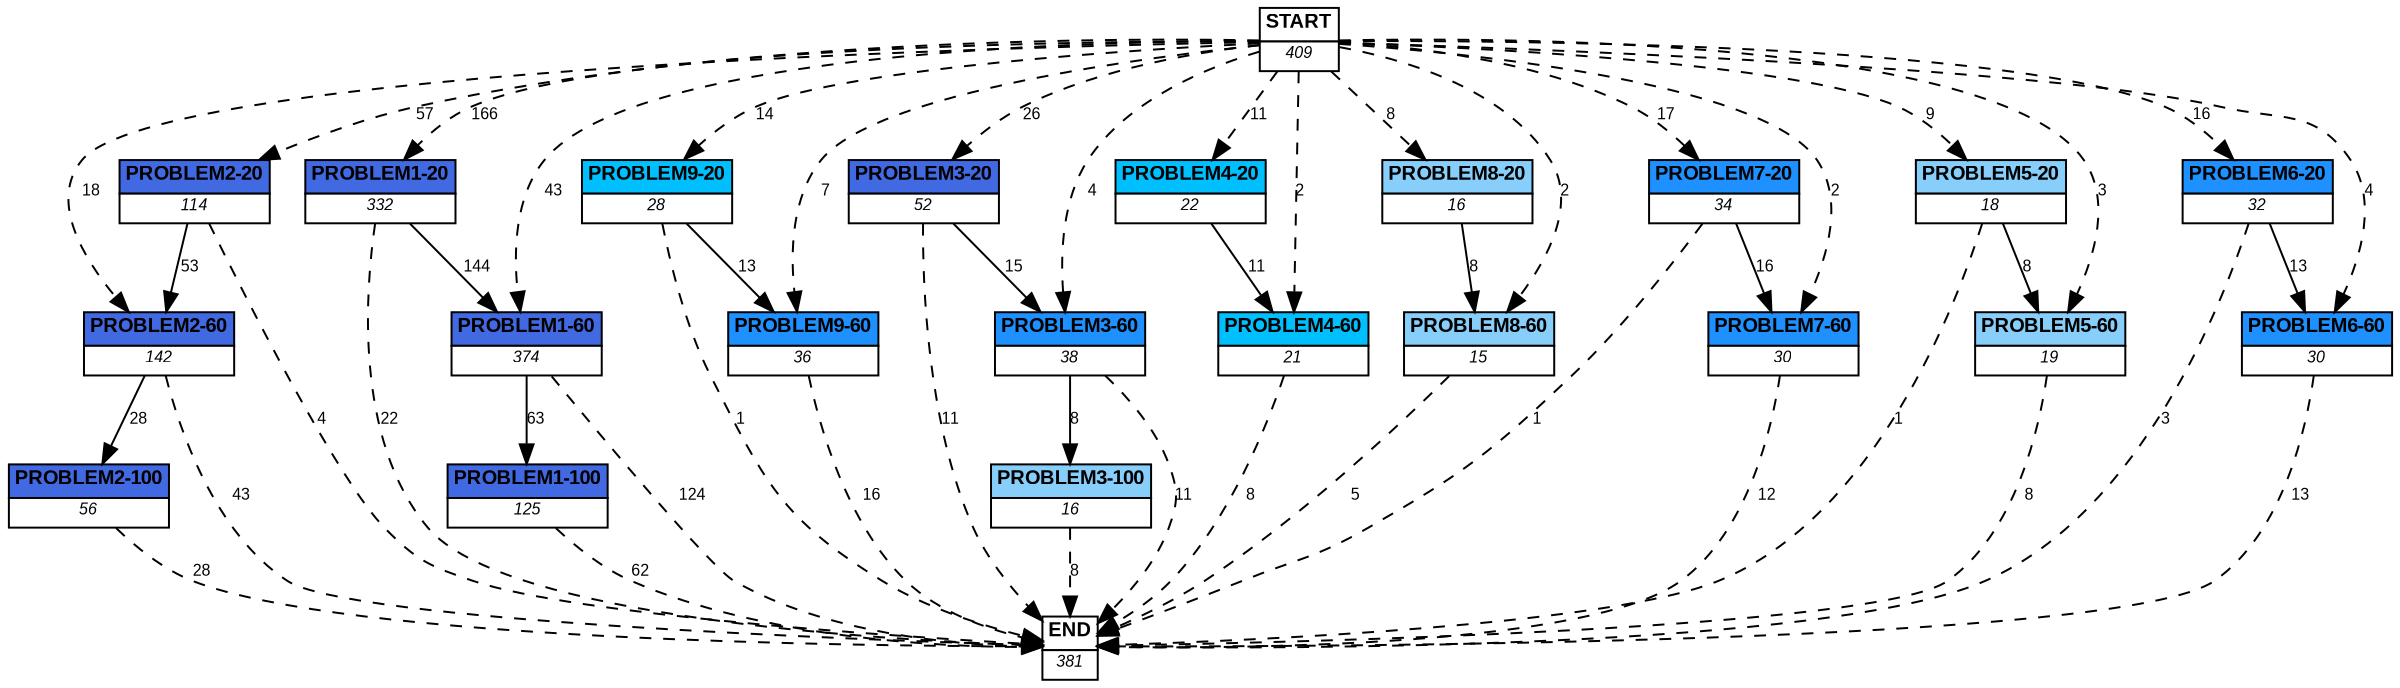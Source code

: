 digraph graphname {
	dpi = 150
	size="16,11!";
	margin = 0;
"PROBLEM1-20" [shape=plain, label=<<table border="0" cellborder="1" cellspacing="0"><tr><td bgcolor="royalblue"><FONT face="Arial" POINT-SIZE="10"><b>PROBLEM1-20</b></FONT></td></tr><tr><td bgcolor="white"><FONT face="Arial" POINT-SIZE="8"><i>332</i></FONT></td></tr></table>>]
"PROBLEM2-20" [shape=plain, label=<<table border="0" cellborder="1" cellspacing="0"><tr><td bgcolor="royalblue"><FONT face="Arial" POINT-SIZE="10"><b>PROBLEM2-20</b></FONT></td></tr><tr><td bgcolor="white"><FONT face="Arial" POINT-SIZE="8"><i>114</i></FONT></td></tr></table>>]
"PROBLEM2-60" [shape=plain, label=<<table border="0" cellborder="1" cellspacing="0"><tr><td bgcolor="royalblue"><FONT face="Arial" POINT-SIZE="10"><b>PROBLEM2-60</b></FONT></td></tr><tr><td bgcolor="white"><FONT face="Arial" POINT-SIZE="8"><i>142</i></FONT></td></tr></table>>]
"PROBLEM9-20" [shape=plain, label=<<table border="0" cellborder="1" cellspacing="0"><tr><td bgcolor="deepskyblue"><FONT face="Arial" POINT-SIZE="10"><b>PROBLEM9-20</b></FONT></td></tr><tr><td bgcolor="white"><FONT face="Arial" POINT-SIZE="8"><i>28</i></FONT></td></tr></table>>]
"PROBLEM9-60" [shape=plain, label=<<table border="0" cellborder="1" cellspacing="0"><tr><td bgcolor="dodgerblue"><FONT face="Arial" POINT-SIZE="10"><b>PROBLEM9-60</b></FONT></td></tr><tr><td bgcolor="white"><FONT face="Arial" POINT-SIZE="8"><i>36</i></FONT></td></tr></table>>]
"PROBLEM1-60" [shape=plain, label=<<table border="0" cellborder="1" cellspacing="0"><tr><td bgcolor="royalblue"><FONT face="Arial" POINT-SIZE="10"><b>PROBLEM1-60</b></FONT></td></tr><tr><td bgcolor="white"><FONT face="Arial" POINT-SIZE="8"><i>374</i></FONT></td></tr></table>>]
"PROBLEM3-20" [shape=plain, label=<<table border="0" cellborder="1" cellspacing="0"><tr><td bgcolor="royalblue"><FONT face="Arial" POINT-SIZE="10"><b>PROBLEM3-20</b></FONT></td></tr><tr><td bgcolor="white"><FONT face="Arial" POINT-SIZE="8"><i>52</i></FONT></td></tr></table>>]
"PROBLEM3-60" [shape=plain, label=<<table border="0" cellborder="1" cellspacing="0"><tr><td bgcolor="dodgerblue"><FONT face="Arial" POINT-SIZE="10"><b>PROBLEM3-60</b></FONT></td></tr><tr><td bgcolor="white"><FONT face="Arial" POINT-SIZE="8"><i>38</i></FONT></td></tr></table>>]
"PROBLEM4-20" [shape=plain, label=<<table border="0" cellborder="1" cellspacing="0"><tr><td bgcolor="deepskyblue"><FONT face="Arial" POINT-SIZE="10"><b>PROBLEM4-20</b></FONT></td></tr><tr><td bgcolor="white"><FONT face="Arial" POINT-SIZE="8"><i>22</i></FONT></td></tr></table>>]
"PROBLEM4-60" [shape=plain, label=<<table border="0" cellborder="1" cellspacing="0"><tr><td bgcolor="deepskyblue"><FONT face="Arial" POINT-SIZE="10"><b>PROBLEM4-60</b></FONT></td></tr><tr><td bgcolor="white"><FONT face="Arial" POINT-SIZE="8"><i>21</i></FONT></td></tr></table>>]
"PROBLEM8-20" [shape=plain, label=<<table border="0" cellborder="1" cellspacing="0"><tr><td bgcolor="lightskyblue"><FONT face="Arial" POINT-SIZE="10"><b>PROBLEM8-20</b></FONT></td></tr><tr><td bgcolor="white"><FONT face="Arial" POINT-SIZE="8"><i>16</i></FONT></td></tr></table>>]
"PROBLEM8-60" [shape=plain, label=<<table border="0" cellborder="1" cellspacing="0"><tr><td bgcolor="lightskyblue"><FONT face="Arial" POINT-SIZE="10"><b>PROBLEM8-60</b></FONT></td></tr><tr><td bgcolor="white"><FONT face="Arial" POINT-SIZE="8"><i>15</i></FONT></td></tr></table>>]
"PROBLEM7-20" [shape=plain, label=<<table border="0" cellborder="1" cellspacing="0"><tr><td bgcolor="dodgerblue"><FONT face="Arial" POINT-SIZE="10"><b>PROBLEM7-20</b></FONT></td></tr><tr><td bgcolor="white"><FONT face="Arial" POINT-SIZE="8"><i>34</i></FONT></td></tr></table>>]
"PROBLEM7-60" [shape=plain, label=<<table border="0" cellborder="1" cellspacing="0"><tr><td bgcolor="dodgerblue"><FONT face="Arial" POINT-SIZE="10"><b>PROBLEM7-60</b></FONT></td></tr><tr><td bgcolor="white"><FONT face="Arial" POINT-SIZE="8"><i>30</i></FONT></td></tr></table>>]
"PROBLEM5-20" [shape=plain, label=<<table border="0" cellborder="1" cellspacing="0"><tr><td bgcolor="lightskyblue"><FONT face="Arial" POINT-SIZE="10"><b>PROBLEM5-20</b></FONT></td></tr><tr><td bgcolor="white"><FONT face="Arial" POINT-SIZE="8"><i>18</i></FONT></td></tr></table>>]
"PROBLEM5-60" [shape=plain, label=<<table border="0" cellborder="1" cellspacing="0"><tr><td bgcolor="lightskyblue"><FONT face="Arial" POINT-SIZE="10"><b>PROBLEM5-60</b></FONT></td></tr><tr><td bgcolor="white"><FONT face="Arial" POINT-SIZE="8"><i>19</i></FONT></td></tr></table>>]
"PROBLEM6-20" [shape=plain, label=<<table border="0" cellborder="1" cellspacing="0"><tr><td bgcolor="dodgerblue"><FONT face="Arial" POINT-SIZE="10"><b>PROBLEM6-20</b></FONT></td></tr><tr><td bgcolor="white"><FONT face="Arial" POINT-SIZE="8"><i>32</i></FONT></td></tr></table>>]
"PROBLEM6-60" [shape=plain, label=<<table border="0" cellborder="1" cellspacing="0"><tr><td bgcolor="dodgerblue"><FONT face="Arial" POINT-SIZE="10"><b>PROBLEM6-60</b></FONT></td></tr><tr><td bgcolor="white"><FONT face="Arial" POINT-SIZE="8"><i>30</i></FONT></td></tr></table>>]
"PROBLEM1-100" [shape=plain, label=<<table border="0" cellborder="1" cellspacing="0"><tr><td bgcolor="royalblue"><FONT face="Arial" POINT-SIZE="10"><b>PROBLEM1-100</b></FONT></td></tr><tr><td bgcolor="white"><FONT face="Arial" POINT-SIZE="8"><i>125</i></FONT></td></tr></table>>]
"PROBLEM2-100" [shape=plain, label=<<table border="0" cellborder="1" cellspacing="0"><tr><td bgcolor="royalblue"><FONT face="Arial" POINT-SIZE="10"><b>PROBLEM2-100</b></FONT></td></tr><tr><td bgcolor="white"><FONT face="Arial" POINT-SIZE="8"><i>56</i></FONT></td></tr></table>>]
"PROBLEM3-100" [shape=plain, label=<<table border="0" cellborder="1" cellspacing="0"><tr><td bgcolor="lightskyblue"><FONT face="Arial" POINT-SIZE="10"><b>PROBLEM3-100</b></FONT></td></tr><tr><td bgcolor="white"><FONT face="Arial" POINT-SIZE="8"><i>16</i></FONT></td></tr></table>>]
"START" [shape=plain, label=<<table border="0" cellborder="1" cellspacing="0"><tr><td bgcolor="white"><FONT face="Arial" POINT-SIZE="10"><b>START</b></FONT></td></tr><tr><td bgcolor="white"><FONT face="Arial" POINT-SIZE="8"><i>409</i></FONT></td></tr></table>>]
"END" [shape=plain, label=<<table border="0" cellborder="1" cellspacing="0"><tr><td bgcolor="white"><FONT face="Arial" POINT-SIZE="10"><b>END</b></FONT></td></tr><tr><td bgcolor="white"><FONT face="Arial" POINT-SIZE="8"><i>381</i></FONT></td></tr></table>>]
"PROBLEM1-20" -> "PROBLEM1-60" [ label ="144" labelfloat=false fontname="Arial" fontsize=8]
"PROBLEM1-20" -> "END" [ style = dashed label ="22" labelfloat=false fontname="Arial" fontsize=8]
"PROBLEM2-20" -> "PROBLEM2-60" [ label ="53" labelfloat=false fontname="Arial" fontsize=8]
"PROBLEM2-20" -> "END" [ style = dashed label ="4" labelfloat=false fontname="Arial" fontsize=8]
"PROBLEM2-60" -> "PROBLEM2-100" [ label ="28" labelfloat=false fontname="Arial" fontsize=8]
"PROBLEM2-60" -> "END" [ style = dashed label ="43" labelfloat=false fontname="Arial" fontsize=8]
"PROBLEM9-20" -> "PROBLEM9-60" [ label ="13" labelfloat=false fontname="Arial" fontsize=8]
"PROBLEM9-20" -> "END" [ style = dashed label ="1" labelfloat=false fontname="Arial" fontsize=8]
"PROBLEM9-60" -> "END" [ style = dashed label ="16" labelfloat=false fontname="Arial" fontsize=8]
"PROBLEM1-60" -> "PROBLEM1-100" [ label ="63" labelfloat=false fontname="Arial" fontsize=8]
"PROBLEM1-60" -> "END" [ style = dashed label ="124" labelfloat=false fontname="Arial" fontsize=8]
"PROBLEM3-20" -> "PROBLEM3-60" [ label ="15" labelfloat=false fontname="Arial" fontsize=8]
"PROBLEM3-20" -> "END" [ style = dashed label ="11" labelfloat=false fontname="Arial" fontsize=8]
"PROBLEM3-60" -> "PROBLEM3-100" [ label ="8" labelfloat=false fontname="Arial" fontsize=8]
"PROBLEM3-60" -> "END" [ style = dashed label ="11" labelfloat=false fontname="Arial" fontsize=8]
"PROBLEM4-20" -> "PROBLEM4-60" [ label ="11" labelfloat=false fontname="Arial" fontsize=8]
"PROBLEM4-60" -> "END" [ style = dashed label ="8" labelfloat=false fontname="Arial" fontsize=8]
"PROBLEM8-20" -> "PROBLEM8-60" [ label ="8" labelfloat=false fontname="Arial" fontsize=8]
"PROBLEM8-60" -> "END" [ style = dashed label ="5" labelfloat=false fontname="Arial" fontsize=8]
"PROBLEM7-20" -> "PROBLEM7-60" [ label ="16" labelfloat=false fontname="Arial" fontsize=8]
"PROBLEM7-20" -> "END" [ style = dashed label ="1" labelfloat=false fontname="Arial" fontsize=8]
"PROBLEM7-60" -> "END" [ style = dashed label ="12" labelfloat=false fontname="Arial" fontsize=8]
"PROBLEM5-20" -> "PROBLEM5-60" [ label ="8" labelfloat=false fontname="Arial" fontsize=8]
"PROBLEM5-20" -> "END" [ style = dashed label ="1" labelfloat=false fontname="Arial" fontsize=8]
"PROBLEM5-60" -> "END" [ style = dashed label ="8" labelfloat=false fontname="Arial" fontsize=8]
"PROBLEM6-20" -> "PROBLEM6-60" [ label ="13" labelfloat=false fontname="Arial" fontsize=8]
"PROBLEM6-20" -> "END" [ style = dashed label ="3" labelfloat=false fontname="Arial" fontsize=8]
"PROBLEM6-60" -> "END" [ style = dashed label ="13" labelfloat=false fontname="Arial" fontsize=8]
"PROBLEM1-100" -> "END" [ style = dashed label ="62" labelfloat=false fontname="Arial" fontsize=8]
"PROBLEM2-100" -> "END" [ style = dashed label ="28" labelfloat=false fontname="Arial" fontsize=8]
"PROBLEM3-100" -> "END" [ style = dashed label ="8" labelfloat=false fontname="Arial" fontsize=8]
"START" -> "PROBLEM1-20" [ style = dashed label ="166" labelfloat=false fontname="Arial" fontsize=8]
"START" -> "PROBLEM2-20" [ style = dashed label ="57" labelfloat=false fontname="Arial" fontsize=8]
"START" -> "PROBLEM2-60" [ style = dashed label ="18" labelfloat=false fontname="Arial" fontsize=8]
"START" -> "PROBLEM9-20" [ style = dashed label ="14" labelfloat=false fontname="Arial" fontsize=8]
"START" -> "PROBLEM9-60" [ style = dashed label ="7" labelfloat=false fontname="Arial" fontsize=8]
"START" -> "PROBLEM1-60" [ style = dashed label ="43" labelfloat=false fontname="Arial" fontsize=8]
"START" -> "PROBLEM3-20" [ style = dashed label ="26" labelfloat=false fontname="Arial" fontsize=8]
"START" -> "PROBLEM3-60" [ style = dashed label ="4" labelfloat=false fontname="Arial" fontsize=8]
"START" -> "PROBLEM4-20" [ style = dashed label ="11" labelfloat=false fontname="Arial" fontsize=8]
"START" -> "PROBLEM4-60" [ style = dashed label ="2" labelfloat=false fontname="Arial" fontsize=8]
"START" -> "PROBLEM8-20" [ style = dashed label ="8" labelfloat=false fontname="Arial" fontsize=8]
"START" -> "PROBLEM8-60" [ style = dashed label ="2" labelfloat=false fontname="Arial" fontsize=8]
"START" -> "PROBLEM7-20" [ style = dashed label ="17" labelfloat=false fontname="Arial" fontsize=8]
"START" -> "PROBLEM7-60" [ style = dashed label ="2" labelfloat=false fontname="Arial" fontsize=8]
"START" -> "PROBLEM5-20" [ style = dashed label ="9" labelfloat=false fontname="Arial" fontsize=8]
"START" -> "PROBLEM5-60" [ style = dashed label ="3" labelfloat=false fontname="Arial" fontsize=8]
"START" -> "PROBLEM6-20" [ style = dashed label ="16" labelfloat=false fontname="Arial" fontsize=8]
"START" -> "PROBLEM6-60" [ style = dashed label ="4" labelfloat=false fontname="Arial" fontsize=8]
}